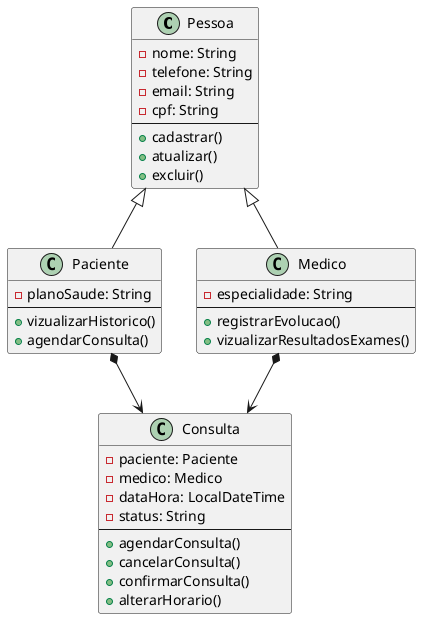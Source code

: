 @startuml Prontuário Medico

class Pessoa{
-nome: String 
-telefone: String
-email: String
-cpf: String
--
+cadastrar()
+atualizar()
+excluir()
}

class Paciente extends Pessoa{
    -planoSaude: String
    --
    +vizualizarHistorico()
    +agendarConsulta()
}

class Medico extends Pessoa{
    -especialidade: String
    --
    +registrarEvolucao()
    +vizualizarResultadosExames()
}

class Consulta{
    -paciente: Paciente
    -medico: Medico
    -dataHora: LocalDateTime
    -status: String
    --
    +agendarConsulta()
    +cancelarConsulta()
    +confirmarConsulta()
    +alterarHorario()
}

Paciente *--> Consulta
Medico *--> Consulta
@enduml